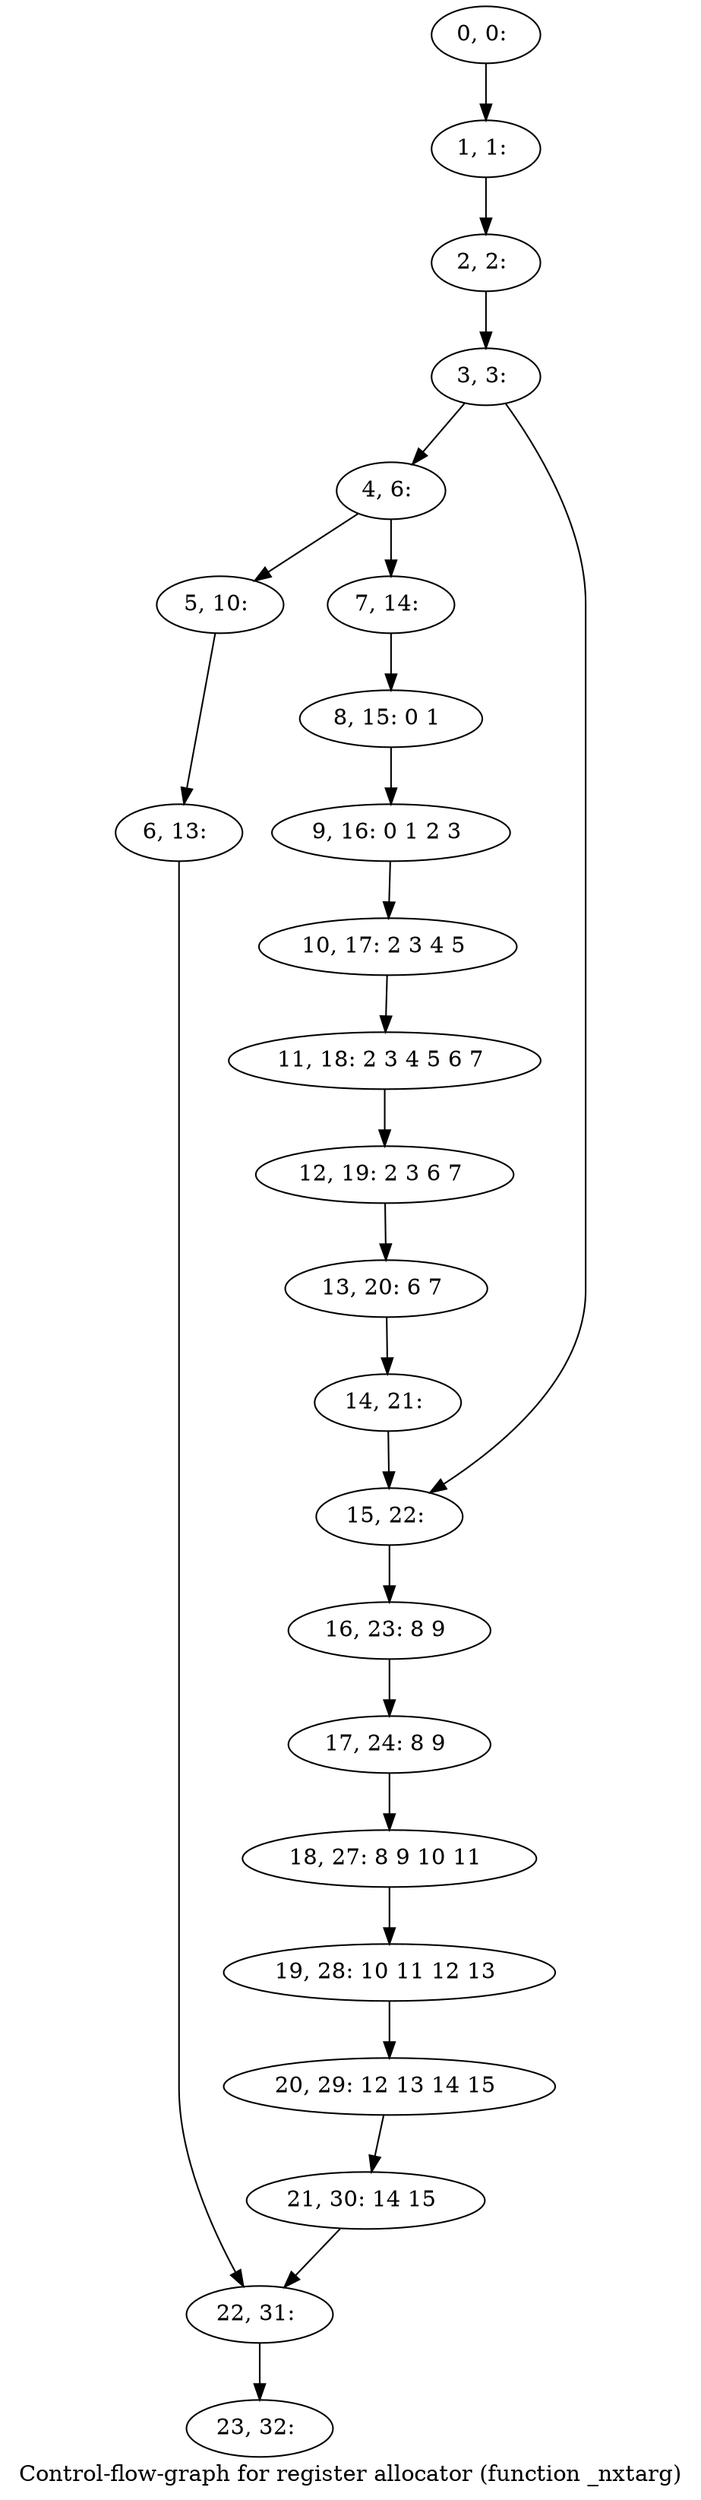 digraph G {
graph [label="Control-flow-graph for register allocator (function _nxtarg)"]
0[label="0, 0: "];
1[label="1, 1: "];
2[label="2, 2: "];
3[label="3, 3: "];
4[label="4, 6: "];
5[label="5, 10: "];
6[label="6, 13: "];
7[label="7, 14: "];
8[label="8, 15: 0 1 "];
9[label="9, 16: 0 1 2 3 "];
10[label="10, 17: 2 3 4 5 "];
11[label="11, 18: 2 3 4 5 6 7 "];
12[label="12, 19: 2 3 6 7 "];
13[label="13, 20: 6 7 "];
14[label="14, 21: "];
15[label="15, 22: "];
16[label="16, 23: 8 9 "];
17[label="17, 24: 8 9 "];
18[label="18, 27: 8 9 10 11 "];
19[label="19, 28: 10 11 12 13 "];
20[label="20, 29: 12 13 14 15 "];
21[label="21, 30: 14 15 "];
22[label="22, 31: "];
23[label="23, 32: "];
0->1 ;
1->2 ;
2->3 ;
3->4 ;
3->15 ;
4->5 ;
4->7 ;
5->6 ;
6->22 ;
7->8 ;
8->9 ;
9->10 ;
10->11 ;
11->12 ;
12->13 ;
13->14 ;
14->15 ;
15->16 ;
16->17 ;
17->18 ;
18->19 ;
19->20 ;
20->21 ;
21->22 ;
22->23 ;
}
